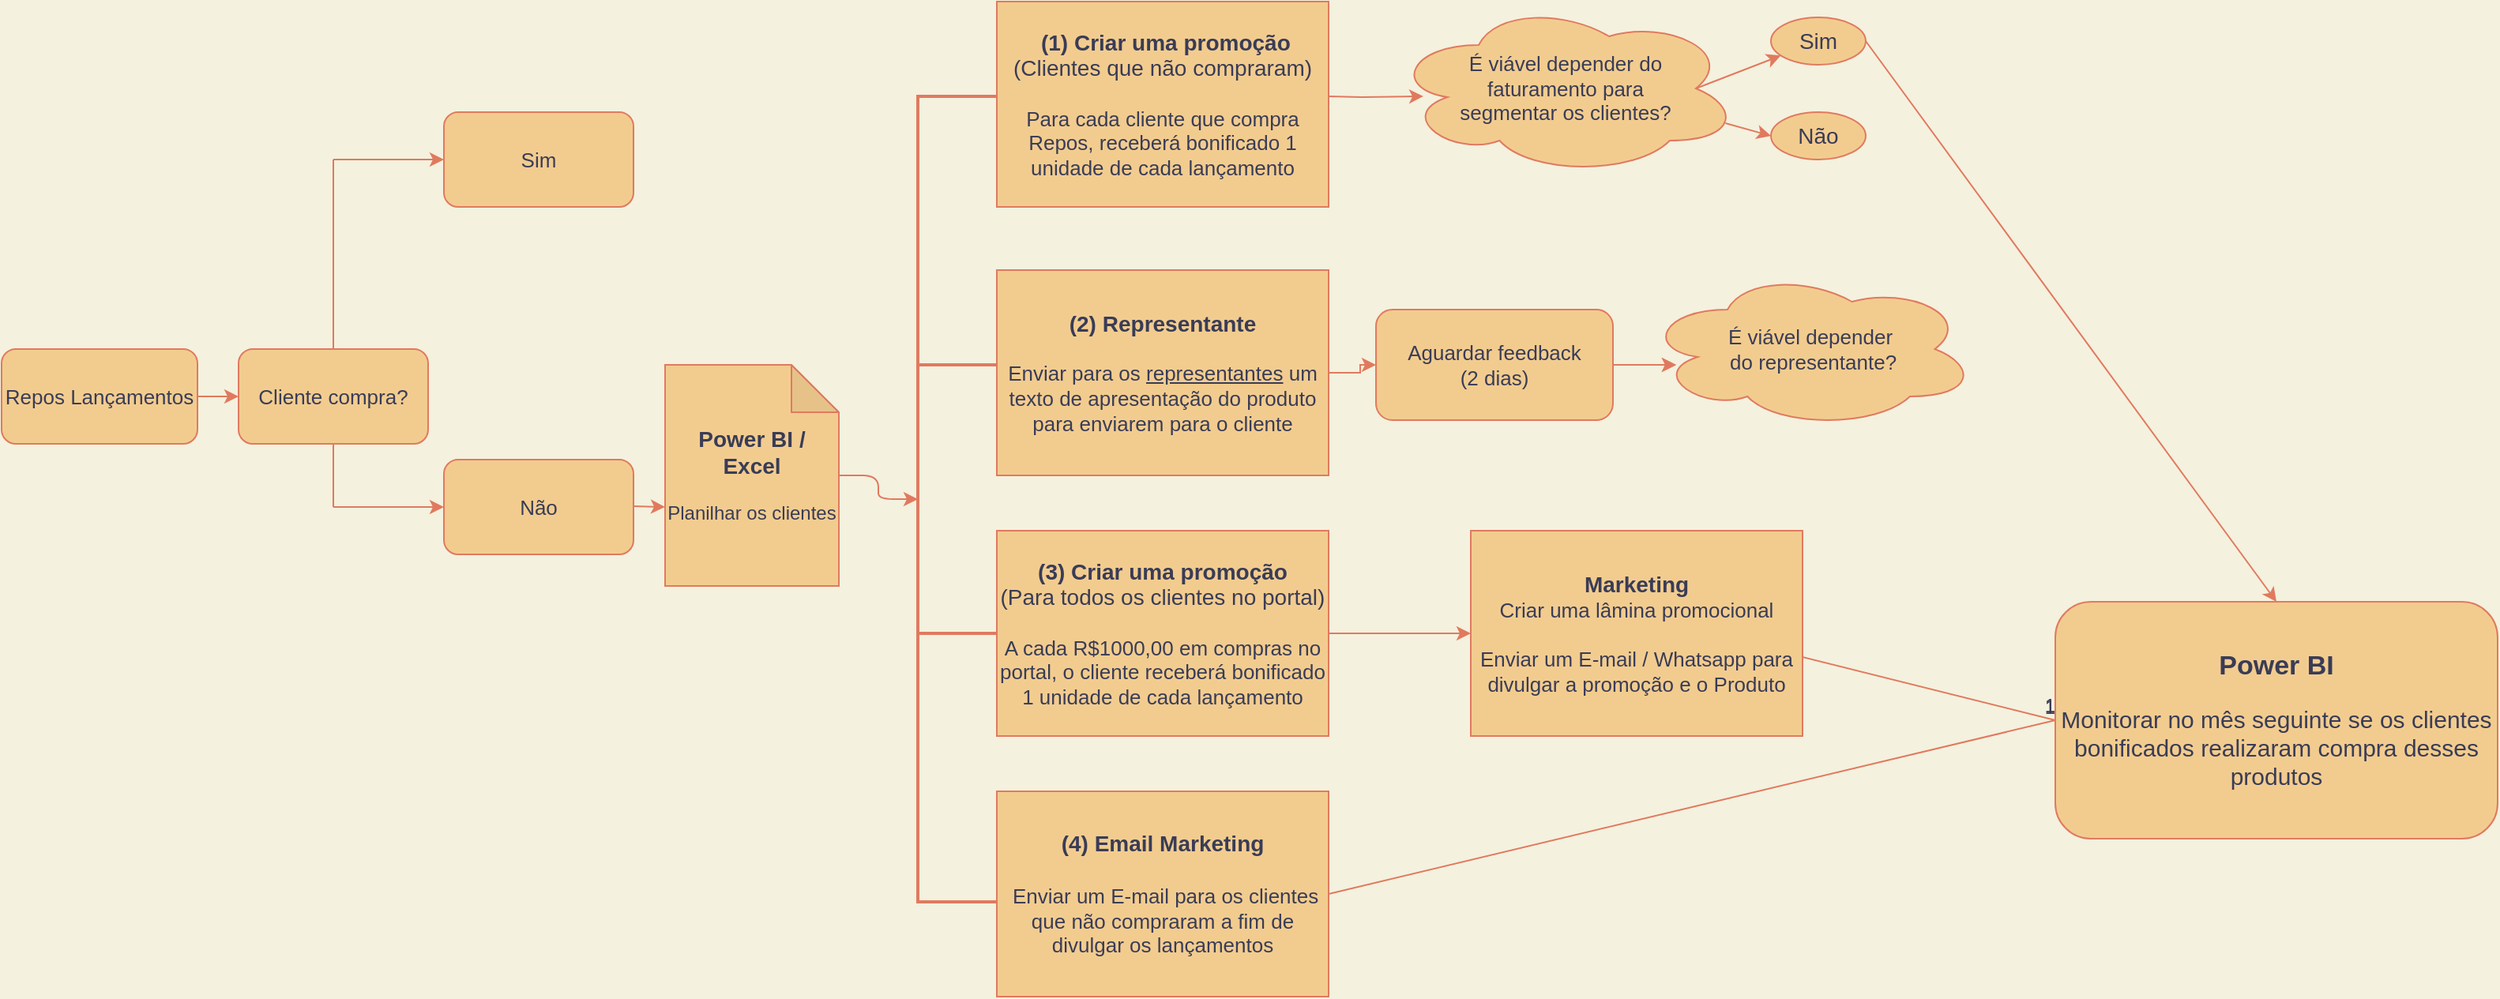 <mxfile version="17.4.6" type="github"><diagram id="f9TO04TVPFZUFD56rGLL" name="Page-1"><mxGraphModel dx="2123" dy="722" grid="1" gridSize="10" guides="1" tooltips="1" connect="1" arrows="1" fold="1" page="1" pageScale="1" pageWidth="827" pageHeight="1169" background="#F4F1DE" math="0" shadow="0"><root><mxCell id="0"/><mxCell id="1" parent="0"/><mxCell id="XQ5loUETxrJb9KyWMiOz-1" value="Repos Lançamentos" style="rounded=1;whiteSpace=wrap;html=1;fontSize=13;fillColor=#F2CC8F;strokeColor=#E07A5F;fontColor=#393C56;" parent="1" vertex="1"><mxGeometry x="-150" y="260" width="124" height="60" as="geometry"/></mxCell><mxCell id="XQ5loUETxrJb9KyWMiOz-2" value="Cliente compra?" style="rounded=1;whiteSpace=wrap;html=1;fontSize=13;fillColor=#F2CC8F;strokeColor=#E07A5F;fontColor=#393C56;" parent="1" vertex="1"><mxGeometry y="260" width="120" height="60" as="geometry"/></mxCell><mxCell id="XQ5loUETxrJb9KyWMiOz-4" value="" style="endArrow=classic;html=1;rounded=0;exitX=1;exitY=0.5;exitDx=0;exitDy=0;entryX=0;entryY=0.5;entryDx=0;entryDy=0;labelBackgroundColor=#F4F1DE;strokeColor=#E07A5F;fontColor=#393C56;" parent="1" source="XQ5loUETxrJb9KyWMiOz-1" target="XQ5loUETxrJb9KyWMiOz-2" edge="1"><mxGeometry width="50" height="50" relative="1" as="geometry"><mxPoint x="390" y="340" as="sourcePoint"/><mxPoint x="440" y="290" as="targetPoint"/></mxGeometry></mxCell><mxCell id="XQ5loUETxrJb9KyWMiOz-5" value="Sim" style="rounded=1;whiteSpace=wrap;html=1;fontSize=13;fillColor=#F2CC8F;strokeColor=#E07A5F;fontColor=#393C56;" parent="1" vertex="1"><mxGeometry x="130" y="110" width="120" height="60" as="geometry"/></mxCell><mxCell id="XQ5loUETxrJb9KyWMiOz-6" value="" style="endArrow=none;html=1;rounded=0;exitX=0.5;exitY=0;exitDx=0;exitDy=0;labelBackgroundColor=#F4F1DE;strokeColor=#E07A5F;fontColor=#393C56;" parent="1" source="XQ5loUETxrJb9KyWMiOz-2" edge="1"><mxGeometry width="50" height="50" relative="1" as="geometry"><mxPoint x="390" y="440" as="sourcePoint"/><mxPoint x="60" y="140" as="targetPoint"/></mxGeometry></mxCell><mxCell id="XQ5loUETxrJb9KyWMiOz-7" value="" style="endArrow=classic;html=1;rounded=0;entryX=0;entryY=0.5;entryDx=0;entryDy=0;labelBackgroundColor=#F4F1DE;strokeColor=#E07A5F;fontColor=#393C56;" parent="1" target="XQ5loUETxrJb9KyWMiOz-5" edge="1"><mxGeometry width="50" height="50" relative="1" as="geometry"><mxPoint x="60" y="140" as="sourcePoint"/><mxPoint x="440" y="310" as="targetPoint"/></mxGeometry></mxCell><mxCell id="XQ5loUETxrJb9KyWMiOz-8" value="Não" style="rounded=1;whiteSpace=wrap;html=1;fontSize=13;fillColor=#F2CC8F;strokeColor=#E07A5F;fontColor=#393C56;" parent="1" vertex="1"><mxGeometry x="130" y="330" width="120" height="60" as="geometry"/></mxCell><mxCell id="XQ5loUETxrJb9KyWMiOz-9" value="" style="endArrow=none;html=1;rounded=0;exitX=0.5;exitY=1;exitDx=0;exitDy=0;labelBackgroundColor=#F4F1DE;strokeColor=#E07A5F;fontColor=#393C56;" parent="1" source="XQ5loUETxrJb9KyWMiOz-2" edge="1"><mxGeometry width="50" height="50" relative="1" as="geometry"><mxPoint x="60" y="400" as="sourcePoint"/><mxPoint x="60" y="360" as="targetPoint"/></mxGeometry></mxCell><mxCell id="XQ5loUETxrJb9KyWMiOz-10" value="" style="endArrow=classic;html=1;rounded=0;entryX=0;entryY=0.5;entryDx=0;entryDy=0;labelBackgroundColor=#F4F1DE;strokeColor=#E07A5F;fontColor=#393C56;" parent="1" edge="1"><mxGeometry width="50" height="50" relative="1" as="geometry"><mxPoint x="60" y="360" as="sourcePoint"/><mxPoint x="130" y="360" as="targetPoint"/></mxGeometry></mxCell><mxCell id="XQ5loUETxrJb9KyWMiOz-13" value="&lt;b&gt;&lt;font style=&quot;font-size: 14px&quot;&gt;Marketing&lt;br&gt;&lt;/font&gt;&lt;/b&gt;Criar uma lâmina promocional&lt;br&gt;&lt;br&gt;Enviar um E-mail / Whatsapp para divulgar a promoção e o Produto" style="rounded=0;whiteSpace=wrap;html=1;fontSize=13;fillColor=#F2CC8F;strokeColor=#E07A5F;fontColor=#393C56;" parent="1" vertex="1"><mxGeometry x="780" y="375" width="210" height="130" as="geometry"/></mxCell><mxCell id="XQ5loUETxrJb9KyWMiOz-22" value="" style="edgeStyle=orthogonalEdgeStyle;rounded=0;orthogonalLoop=1;jettySize=auto;html=1;entryX=0;entryY=0.5;entryDx=0;entryDy=0;labelBackgroundColor=#F4F1DE;strokeColor=#E07A5F;fontColor=#393C56;" parent="1" source="XQ5loUETxrJb9KyWMiOz-14" target="XQ5loUETxrJb9KyWMiOz-18" edge="1"><mxGeometry relative="1" as="geometry"/></mxCell><mxCell id="XQ5loUETxrJb9KyWMiOz-14" value="&lt;font style=&quot;font-size: 14px&quot;&gt;&lt;b&gt;(2)&lt;/b&gt;&amp;nbsp;&lt;b&gt;Representante&lt;/b&gt;&lt;br&gt;&lt;/font&gt;&lt;br&gt;Enviar para os &lt;u&gt;representantes&lt;/u&gt; um texto de apresentação do produto para enviarem para o cliente" style="rounded=0;whiteSpace=wrap;html=1;fontSize=13;fillColor=#F2CC8F;strokeColor=#E07A5F;fontColor=#393C56;" parent="1" vertex="1"><mxGeometry x="480" y="210" width="210" height="130" as="geometry"/></mxCell><mxCell id="XQ5loUETxrJb9KyWMiOz-17" value="" style="endArrow=classic;html=1;rounded=0;labelBackgroundColor=#F4F1DE;strokeColor=#E07A5F;fontColor=#393C56;" parent="1" edge="1"><mxGeometry width="50" height="50" relative="1" as="geometry"><mxPoint x="250" y="359.5" as="sourcePoint"/><mxPoint x="270" y="360" as="targetPoint"/></mxGeometry></mxCell><mxCell id="XQ5loUETxrJb9KyWMiOz-21" value="" style="edgeStyle=orthogonalEdgeStyle;rounded=0;orthogonalLoop=1;jettySize=auto;html=1;labelBackgroundColor=#F4F1DE;strokeColor=#E07A5F;fontColor=#393C56;" parent="1" source="XQ5loUETxrJb9KyWMiOz-18" edge="1"><mxGeometry relative="1" as="geometry"><mxPoint x="910" y="270" as="targetPoint"/></mxGeometry></mxCell><mxCell id="XQ5loUETxrJb9KyWMiOz-33" value="" style="edgeStyle=orthogonalEdgeStyle;rounded=0;orthogonalLoop=1;jettySize=auto;html=1;labelBackgroundColor=#F4F1DE;strokeColor=#E07A5F;fontColor=#393C56;" parent="1" source="XQ5loUETxrJb9KyWMiOz-18" edge="1"><mxGeometry relative="1" as="geometry"><mxPoint x="910" y="270" as="targetPoint"/></mxGeometry></mxCell><mxCell id="XQ5loUETxrJb9KyWMiOz-18" value="Aguardar feedback&lt;br style=&quot;font-size: 13px;&quot;&gt;(2 dias)" style="rounded=1;whiteSpace=wrap;html=1;fontSize=13;fillColor=#F2CC8F;strokeColor=#E07A5F;fontColor=#393C56;" parent="1" vertex="1"><mxGeometry x="720" y="235" width="150" height="70" as="geometry"/></mxCell><mxCell id="1KlhYVoVepHdr1HR7A4C-10" value="" style="edgeStyle=orthogonalEdgeStyle;rounded=0;orthogonalLoop=1;jettySize=auto;html=1;fontSize=14;labelBackgroundColor=#F4F1DE;strokeColor=#E07A5F;fontColor=#393C56;" edge="1" parent="1" source="XQ5loUETxrJb9KyWMiOz-19" target="XQ5loUETxrJb9KyWMiOz-13"><mxGeometry relative="1" as="geometry"/></mxCell><mxCell id="XQ5loUETxrJb9KyWMiOz-19" value="&lt;span style=&quot;font-size: 14px&quot;&gt;&lt;b&gt;(3) Criar uma promoção&lt;/b&gt;&lt;br&gt;(Para todos os clientes no portal)&lt;br&gt;&lt;/span&gt;&lt;br&gt;A cada R$1000,00 em compras no portal, o cliente receberá bonificado 1 unidade de cada lançamento" style="rounded=0;whiteSpace=wrap;html=1;fontSize=13;fillColor=#F2CC8F;strokeColor=#E07A5F;fontColor=#393C56;" parent="1" vertex="1"><mxGeometry x="480" y="375" width="210" height="130" as="geometry"/></mxCell><mxCell id="1KlhYVoVepHdr1HR7A4C-16" value="" style="edgeStyle=orthogonalEdgeStyle;curved=0;rounded=1;sketch=0;orthogonalLoop=1;jettySize=auto;html=1;fontSize=14;fontColor=#393C56;strokeColor=#E07A5F;fillColor=#F2CC8F;" edge="1" parent="1" source="XQ5loUETxrJb9KyWMiOz-25" target="XQ5loUETxrJb9KyWMiOz-29"><mxGeometry relative="1" as="geometry"/></mxCell><mxCell id="XQ5loUETxrJb9KyWMiOz-25" value="&lt;b style=&quot;font-size: 14px&quot;&gt;Power BI / Excel&lt;br&gt;&lt;/b&gt;&lt;br&gt;Planilhar os clientes" style="shape=note;whiteSpace=wrap;html=1;backgroundOutline=1;darkOpacity=0.05;fillColor=#F2CC8F;strokeColor=#E07A5F;fontColor=#393C56;" parent="1" vertex="1"><mxGeometry x="270" y="270" width="110" height="140" as="geometry"/></mxCell><mxCell id="XQ5loUETxrJb9KyWMiOz-29" value="" style="strokeWidth=2;html=1;shape=mxgraph.flowchart.annotation_1;align=left;pointerEvents=1;fillColor=#F2CC8F;strokeColor=#E07A5F;fontColor=#393C56;" parent="1" vertex="1"><mxGeometry x="430" y="270" width="50" height="170" as="geometry"/></mxCell><mxCell id="XQ5loUETxrJb9KyWMiOz-32" value="&lt;b style=&quot;font-size: 17px&quot;&gt;Power BI&lt;br&gt;&lt;/b&gt;&lt;br&gt;&lt;font style=&quot;font-size: 15px&quot;&gt;Monitorar no mês seguinte se os clientes bonificados realizaram compra desses produtos&lt;/font&gt;" style="rounded=1;whiteSpace=wrap;html=1;fillColor=#F2CC8F;strokeColor=#E07A5F;fontColor=#393C56;" parent="1" vertex="1"><mxGeometry x="1150" y="420" width="280" height="150" as="geometry"/></mxCell><mxCell id="XQ5loUETxrJb9KyWMiOz-39" value="É viável depender&lt;br style=&quot;font-size: 13px;&quot;&gt;&amp;nbsp;do representante?" style="ellipse;shape=cloud;whiteSpace=wrap;html=1;fontSize=13;fillColor=#F2CC8F;strokeColor=#E07A5F;fontColor=#393C56;" parent="1" vertex="1"><mxGeometry x="890" y="210" width="210" height="100" as="geometry"/></mxCell><mxCell id="XQ5loUETxrJb9KyWMiOz-46" value="" style="endArrow=none;html=1;rounded=0;entryX=0;entryY=0.5;entryDx=0;entryDy=0;labelBackgroundColor=#F4F1DE;strokeColor=#E07A5F;fontColor=#393C56;" parent="1" target="XQ5loUETxrJb9KyWMiOz-32" edge="1"><mxGeometry relative="1" as="geometry"><mxPoint x="990" y="455" as="sourcePoint"/><mxPoint x="1127" y="212.5" as="targetPoint"/></mxGeometry></mxCell><mxCell id="XQ5loUETxrJb9KyWMiOz-47" value="1" style="resizable=0;html=1;align=right;verticalAlign=bottom;fillColor=#F2CC8F;strokeColor=#E07A5F;fontColor=#393C56;" parent="XQ5loUETxrJb9KyWMiOz-46" connectable="0" vertex="1"><mxGeometry x="1" relative="1" as="geometry"/></mxCell><mxCell id="1KlhYVoVepHdr1HR7A4C-4" value="" style="strokeWidth=2;html=1;shape=mxgraph.flowchart.annotation_1;align=left;pointerEvents=1;fillColor=#F2CC8F;strokeColor=#E07A5F;fontColor=#393C56;" vertex="1" parent="1"><mxGeometry x="430" y="100" width="50" height="170" as="geometry"/></mxCell><mxCell id="1KlhYVoVepHdr1HR7A4C-5" value="&lt;b style=&quot;font-size: 14px&quot;&gt;&amp;nbsp;(1)&amp;nbsp;&lt;/b&gt;&lt;span style=&quot;font-size: 14px&quot;&gt;&lt;b&gt;Criar uma promoção&lt;/b&gt;&lt;br&gt;(Clientes que não compraram)&lt;br&gt;&lt;/span&gt;&lt;br&gt;Para cada cliente que compra Repos, receberá bonificado 1 unidade de cada lançamento" style="rounded=0;whiteSpace=wrap;html=1;fontSize=13;fillColor=#F2CC8F;strokeColor=#E07A5F;fontColor=#393C56;" vertex="1" parent="1"><mxGeometry x="480" y="40" width="210" height="130" as="geometry"/></mxCell><mxCell id="1KlhYVoVepHdr1HR7A4C-17" style="edgeStyle=none;rounded=1;sketch=0;orthogonalLoop=1;jettySize=auto;html=1;entryX=0.5;entryY=0;entryDx=0;entryDy=0;fontSize=14;fontColor=#393C56;strokeColor=#E07A5F;fillColor=#F2CC8F;exitX=1;exitY=0.5;exitDx=0;exitDy=0;" edge="1" parent="1" source="1KlhYVoVepHdr1HR7A4C-20" target="XQ5loUETxrJb9KyWMiOz-32"><mxGeometry relative="1" as="geometry"><mxPoint x="1200" y="70" as="sourcePoint"/></mxGeometry></mxCell><mxCell id="1KlhYVoVepHdr1HR7A4C-24" value="" style="edgeStyle=none;rounded=1;sketch=0;orthogonalLoop=1;jettySize=auto;html=1;fontSize=14;fontColor=#393C56;strokeColor=#E07A5F;fillColor=#F2CC8F;exitX=0.875;exitY=0.5;exitDx=0;exitDy=0;exitPerimeter=0;" edge="1" parent="1" source="1KlhYVoVepHdr1HR7A4C-6" target="1KlhYVoVepHdr1HR7A4C-20"><mxGeometry relative="1" as="geometry"/></mxCell><mxCell id="1KlhYVoVepHdr1HR7A4C-6" value="É viável depender do&lt;br&gt;faturamento para&lt;br&gt;segmentar os clientes?" style="ellipse;shape=cloud;whiteSpace=wrap;html=1;fontSize=13;fillColor=#F2CC8F;strokeColor=#E07A5F;fontColor=#393C56;" vertex="1" parent="1"><mxGeometry x="730" y="40" width="220" height="110" as="geometry"/></mxCell><mxCell id="1KlhYVoVepHdr1HR7A4C-7" value="" style="edgeStyle=orthogonalEdgeStyle;rounded=0;orthogonalLoop=1;jettySize=auto;html=1;labelBackgroundColor=#F4F1DE;strokeColor=#E07A5F;fontColor=#393C56;entryX=0.091;entryY=0.545;entryDx=0;entryDy=0;entryPerimeter=0;" edge="1" parent="1" target="1KlhYVoVepHdr1HR7A4C-6"><mxGeometry relative="1" as="geometry"><mxPoint x="730" y="100" as="targetPoint"/><mxPoint x="690" y="100" as="sourcePoint"/></mxGeometry></mxCell><mxCell id="1KlhYVoVepHdr1HR7A4C-11" value="&lt;b style=&quot;font-size: 14px&quot;&gt;(4) Email Marketing&lt;br&gt;&lt;br&gt;&lt;/b&gt;&amp;nbsp;Enviar um E-mail para os clientes que não compraram a fim de divulgar os lançamentos" style="rounded=0;whiteSpace=wrap;html=1;fontSize=13;fillColor=#F2CC8F;strokeColor=#E07A5F;fontColor=#393C56;" vertex="1" parent="1"><mxGeometry x="480" y="540" width="210" height="130" as="geometry"/></mxCell><mxCell id="1KlhYVoVepHdr1HR7A4C-12" value="" style="strokeWidth=2;html=1;shape=mxgraph.flowchart.annotation_1;align=left;pointerEvents=1;fillColor=#F2CC8F;strokeColor=#E07A5F;fontColor=#393C56;" vertex="1" parent="1"><mxGeometry x="430" y="440" width="50" height="170" as="geometry"/></mxCell><mxCell id="1KlhYVoVepHdr1HR7A4C-13" value="" style="endArrow=none;html=1;rounded=0;entryX=0;entryY=0.5;entryDx=0;entryDy=0;labelBackgroundColor=#F4F1DE;strokeColor=#E07A5F;fontColor=#393C56;exitX=1;exitY=0.5;exitDx=0;exitDy=0;" edge="1" parent="1" source="1KlhYVoVepHdr1HR7A4C-11" target="XQ5loUETxrJb9KyWMiOz-32"><mxGeometry relative="1" as="geometry"><mxPoint x="1000.0" y="465" as="sourcePoint"/><mxPoint x="1070.0" y="505.0" as="targetPoint"/></mxGeometry></mxCell><mxCell id="1KlhYVoVepHdr1HR7A4C-14" value="1" style="resizable=0;html=1;align=right;verticalAlign=bottom;fillColor=#F2CC8F;strokeColor=#E07A5F;fontColor=#393C56;" connectable="0" vertex="1" parent="1KlhYVoVepHdr1HR7A4C-13"><mxGeometry x="1" relative="1" as="geometry"/></mxCell><mxCell id="1KlhYVoVepHdr1HR7A4C-25" value="" style="edgeStyle=none;rounded=1;sketch=0;orthogonalLoop=1;jettySize=auto;html=1;fontSize=14;fontColor=#393C56;strokeColor=#E07A5F;fillColor=#F2CC8F;exitX=0.96;exitY=0.7;exitDx=0;exitDy=0;exitPerimeter=0;entryX=0;entryY=0.5;entryDx=0;entryDy=0;" edge="1" parent="1" source="1KlhYVoVepHdr1HR7A4C-6" target="1KlhYVoVepHdr1HR7A4C-19"><mxGeometry relative="1" as="geometry"><mxPoint x="980" y="95" as="targetPoint"/></mxGeometry></mxCell><mxCell id="1KlhYVoVepHdr1HR7A4C-19" value="Não" style="ellipse;whiteSpace=wrap;html=1;rounded=0;sketch=0;fontSize=14;fontColor=#393C56;strokeColor=#E07A5F;fillColor=#F2CC8F;" vertex="1" parent="1"><mxGeometry x="970" y="110" width="60" height="30" as="geometry"/></mxCell><mxCell id="1KlhYVoVepHdr1HR7A4C-20" value="Sim" style="ellipse;whiteSpace=wrap;html=1;rounded=0;sketch=0;fontSize=14;fontColor=#393C56;strokeColor=#E07A5F;fillColor=#F2CC8F;" vertex="1" parent="1"><mxGeometry x="970" y="50" width="60" height="30" as="geometry"/></mxCell></root></mxGraphModel></diagram></mxfile>